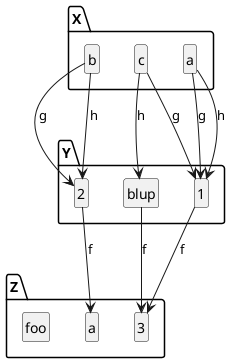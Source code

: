@startuml
skinparam shadowing false
hide members
hide circle
class "X.a"
class "X.b"
class "X.c"
class "Y.1"
class "Y.2"
class "Y.blup"
class "Z.a"
class "Z.3"
class "Z.foo"

"X.a" --> "Y.1" : "g"
"X.b" --> "Y.2" : "g"
"X.c" --> "Y.1" : "g"
"X.a" --> "Y.1" : "h"
"X.b" --> "Y.2" : "h"
"X.c" --> "Y.blup" : "h"
"Y.1" --> "Z.3" : "f"
"Y.2" --> "Z.a" : "f"
"Y.blup" --> "Z.3" : "f"
@enduml
